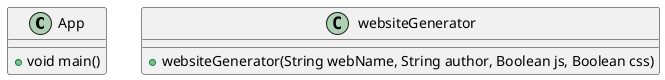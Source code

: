 @startuml
class App {
    +void main()
}

class websiteGenerator {
    +websiteGenerator(String webName, String author, Boolean js, Boolean css)
}

@enduml
